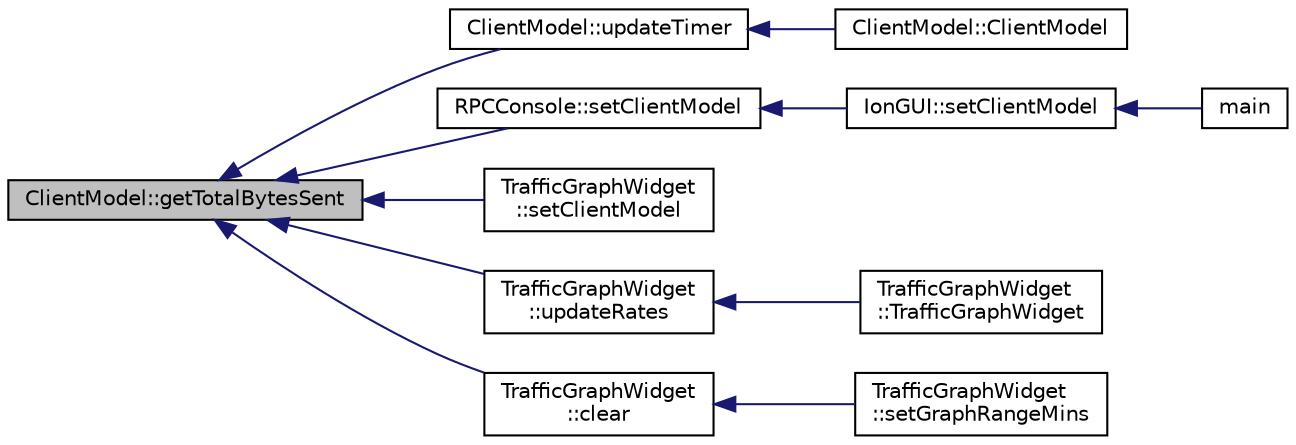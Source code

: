 digraph "ClientModel::getTotalBytesSent"
{
  edge [fontname="Helvetica",fontsize="10",labelfontname="Helvetica",labelfontsize="10"];
  node [fontname="Helvetica",fontsize="10",shape=record];
  rankdir="LR";
  Node398 [label="ClientModel::getTotalBytesSent",height=0.2,width=0.4,color="black", fillcolor="grey75", style="filled", fontcolor="black"];
  Node398 -> Node399 [dir="back",color="midnightblue",fontsize="10",style="solid",fontname="Helvetica"];
  Node399 [label="ClientModel::updateTimer",height=0.2,width=0.4,color="black", fillcolor="white", style="filled",URL="$df/d25/class_client_model.html#a82d434ebd032c00736e043ce2d36ac5e"];
  Node399 -> Node400 [dir="back",color="midnightblue",fontsize="10",style="solid",fontname="Helvetica"];
  Node400 [label="ClientModel::ClientModel",height=0.2,width=0.4,color="black", fillcolor="white", style="filled",URL="$df/d25/class_client_model.html#aec1d32d5dc8c094eba66036a19a22854"];
  Node398 -> Node401 [dir="back",color="midnightblue",fontsize="10",style="solid",fontname="Helvetica"];
  Node401 [label="RPCConsole::setClientModel",height=0.2,width=0.4,color="black", fillcolor="white", style="filled",URL="$d7/de8/class_r_p_c_console.html#a355349a33664a07628e9ca22a60f5fa7"];
  Node401 -> Node402 [dir="back",color="midnightblue",fontsize="10",style="solid",fontname="Helvetica"];
  Node402 [label="IonGUI::setClientModel",height=0.2,width=0.4,color="black", fillcolor="white", style="filled",URL="$dc/d0b/class_ion_g_u_i.html#aee0c583c834ce4f4c598c29db83b0680",tooltip="Set the client model. "];
  Node402 -> Node403 [dir="back",color="midnightblue",fontsize="10",style="solid",fontname="Helvetica"];
  Node403 [label="main",height=0.2,width=0.4,color="black", fillcolor="white", style="filled",URL="$d5/d2d/ion_8cpp.html#a0ddf1224851353fc92bfbff6f499fa97"];
  Node398 -> Node404 [dir="back",color="midnightblue",fontsize="10",style="solid",fontname="Helvetica"];
  Node404 [label="TrafficGraphWidget\l::setClientModel",height=0.2,width=0.4,color="black", fillcolor="white", style="filled",URL="$d3/dc6/class_traffic_graph_widget.html#a8f627aaf6171695d94a0e83b239fe1ac"];
  Node398 -> Node405 [dir="back",color="midnightblue",fontsize="10",style="solid",fontname="Helvetica"];
  Node405 [label="TrafficGraphWidget\l::updateRates",height=0.2,width=0.4,color="black", fillcolor="white", style="filled",URL="$d3/dc6/class_traffic_graph_widget.html#a5a1ae0d0a8cc43c67386de4aa1111340"];
  Node405 -> Node406 [dir="back",color="midnightblue",fontsize="10",style="solid",fontname="Helvetica"];
  Node406 [label="TrafficGraphWidget\l::TrafficGraphWidget",height=0.2,width=0.4,color="black", fillcolor="white", style="filled",URL="$d3/dc6/class_traffic_graph_widget.html#a99f4f3f14bab99bef8918cb4f5f69aa6"];
  Node398 -> Node407 [dir="back",color="midnightblue",fontsize="10",style="solid",fontname="Helvetica"];
  Node407 [label="TrafficGraphWidget\l::clear",height=0.2,width=0.4,color="black", fillcolor="white", style="filled",URL="$d3/dc6/class_traffic_graph_widget.html#a71c23db2649ab8781fa9a294e540b7ee"];
  Node407 -> Node408 [dir="back",color="midnightblue",fontsize="10",style="solid",fontname="Helvetica"];
  Node408 [label="TrafficGraphWidget\l::setGraphRangeMins",height=0.2,width=0.4,color="black", fillcolor="white", style="filled",URL="$d3/dc6/class_traffic_graph_widget.html#aa08cb5ae735e58a79bdff42b933ec4c4"];
}
